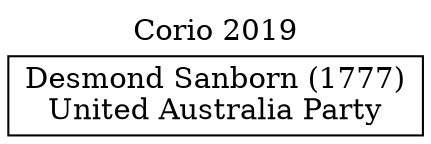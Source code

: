 // House preference flow
digraph "Desmond Sanborn (1777)_Corio_2019" {
	graph [label="Corio 2019" labelloc=t mclimit=10]
	node [shape=box]
	"Desmond Sanborn (1777)" [label="Desmond Sanborn (1777)
United Australia Party"]
}
